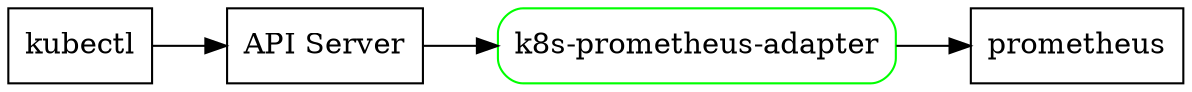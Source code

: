 digraph G {
  graph [bgcolor="transparent" dpi=300]
  node [shape=box]
  rankdir=LR

  "k8s-prometheus-adapter" [shape=box style=rounded color=green]

  "kubectl" -> "API Server"
  "API Server" -> "k8s-prometheus-adapter"
  "k8s-prometheus-adapter" -> "prometheus"
}
